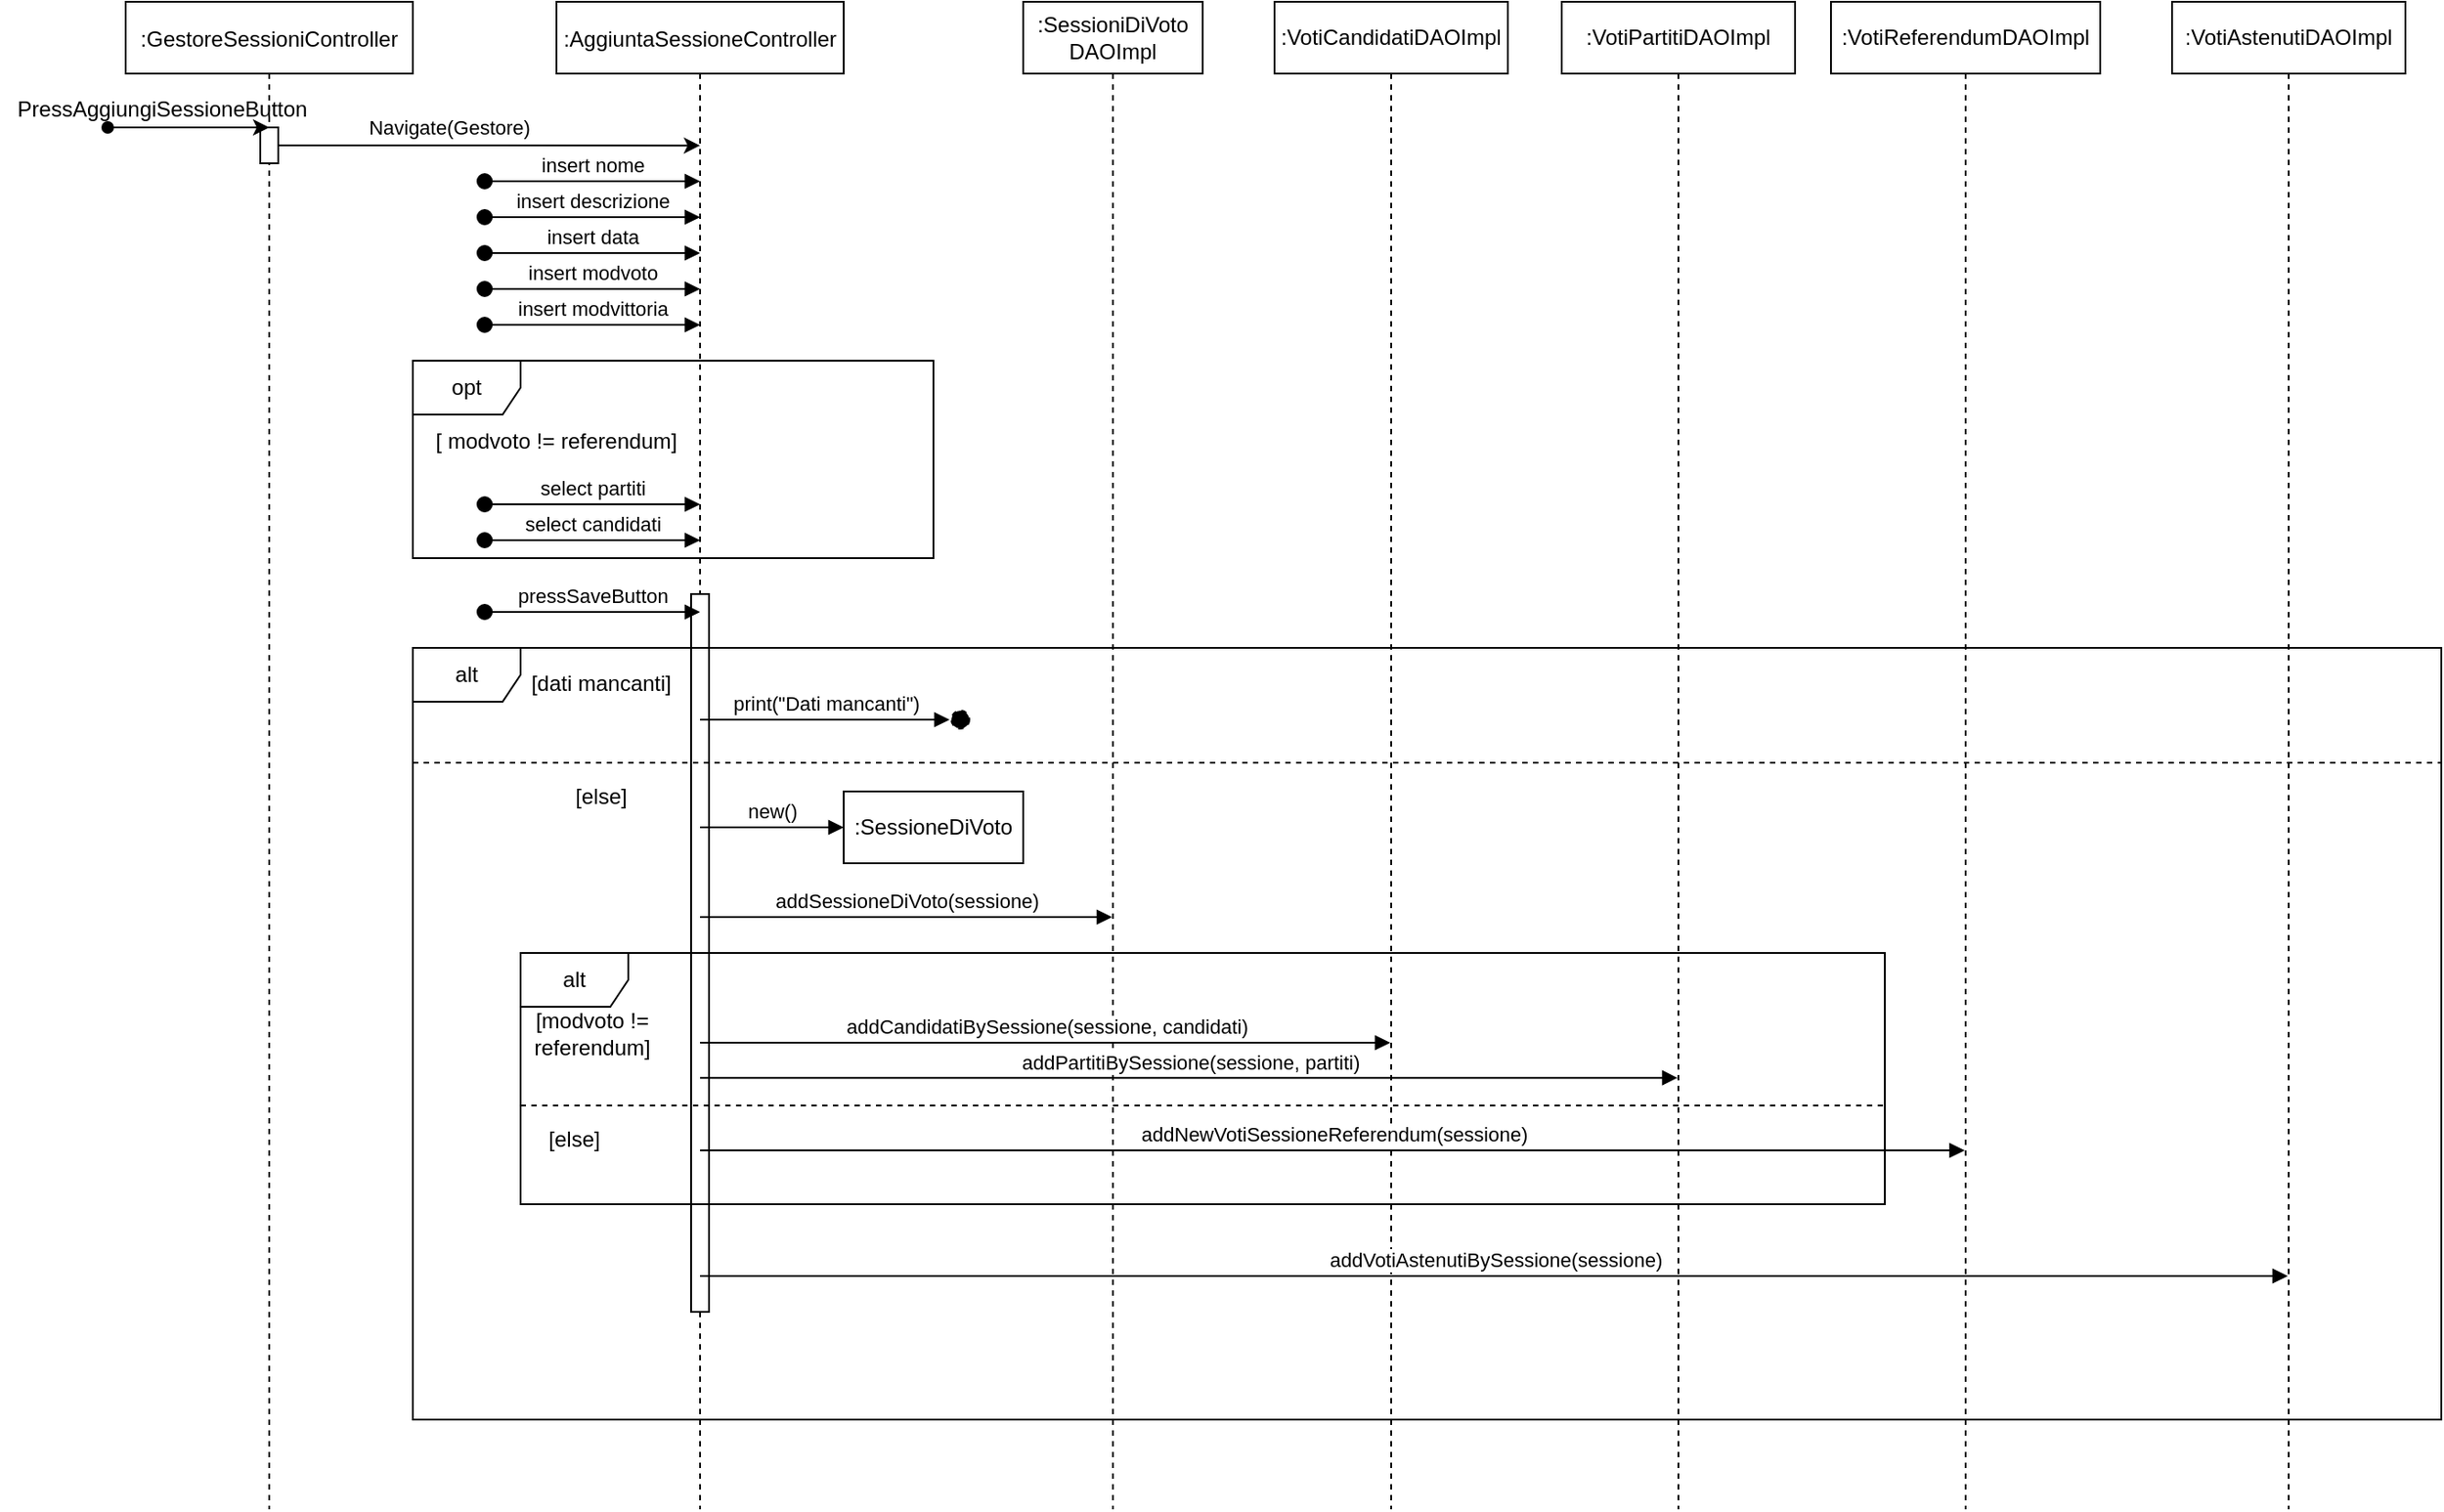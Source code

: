 <mxfile version="16.5.1" type="device"><diagram id="kgpKYQtTHZ0yAKxKKP6v" name="Page-1"><mxGraphModel dx="1952" dy="1025" grid="1" gridSize="10" guides="1" tooltips="1" connect="1" arrows="1" fold="1" page="1" pageScale="1" pageWidth="850" pageHeight="1100" math="0" shadow="0"><root><mxCell id="0"/><mxCell id="1" parent="0"/><mxCell id="3nuBFxr9cyL0pnOWT2aG-1" value=":GestoreSessioniController" style="shape=umlLifeline;perimeter=lifelinePerimeter;container=1;collapsible=0;recursiveResize=0;rounded=0;shadow=0;strokeWidth=1;" parent="1" vertex="1"><mxGeometry x="60" y="80" width="160" height="840" as="geometry"/></mxCell><mxCell id="3nuBFxr9cyL0pnOWT2aG-4" value="" style="points=[];perimeter=orthogonalPerimeter;rounded=0;shadow=0;strokeWidth=1;" parent="3nuBFxr9cyL0pnOWT2aG-1" vertex="1"><mxGeometry x="75" y="70" width="10" height="20" as="geometry"/></mxCell><mxCell id="3nuBFxr9cyL0pnOWT2aG-5" value=":AggiuntaSessioneController" style="shape=umlLifeline;perimeter=lifelinePerimeter;container=1;collapsible=0;recursiveResize=0;rounded=0;shadow=0;strokeWidth=1;" parent="1" vertex="1"><mxGeometry x="300" y="80" width="160" height="840" as="geometry"/></mxCell><mxCell id="NVO_BCSlYc_FSLsKl6lp-3" value="insert nome" style="html=1;verticalAlign=bottom;startArrow=oval;startFill=1;endArrow=block;startSize=8;rounded=0;" parent="3nuBFxr9cyL0pnOWT2aG-5" edge="1"><mxGeometry width="60" relative="1" as="geometry"><mxPoint x="-40" y="100" as="sourcePoint"/><mxPoint x="80" y="100" as="targetPoint"/></mxGeometry></mxCell><mxCell id="NVO_BCSlYc_FSLsKl6lp-4" value="insert descrizione" style="html=1;verticalAlign=bottom;startArrow=oval;startFill=1;endArrow=block;startSize=8;rounded=0;" parent="3nuBFxr9cyL0pnOWT2aG-5" edge="1"><mxGeometry width="60" relative="1" as="geometry"><mxPoint x="-40" y="120" as="sourcePoint"/><mxPoint x="80" y="120" as="targetPoint"/></mxGeometry></mxCell><mxCell id="NVO_BCSlYc_FSLsKl6lp-5" value="insert data" style="html=1;verticalAlign=bottom;startArrow=oval;startFill=1;endArrow=block;startSize=8;rounded=0;" parent="3nuBFxr9cyL0pnOWT2aG-5" edge="1"><mxGeometry width="60" relative="1" as="geometry"><mxPoint x="-40" y="140" as="sourcePoint"/><mxPoint x="80" y="140" as="targetPoint"/></mxGeometry></mxCell><mxCell id="NVO_BCSlYc_FSLsKl6lp-6" value="insert modvoto" style="html=1;verticalAlign=bottom;startArrow=oval;startFill=1;endArrow=block;startSize=8;rounded=0;" parent="3nuBFxr9cyL0pnOWT2aG-5" edge="1"><mxGeometry width="60" relative="1" as="geometry"><mxPoint x="-40" y="160" as="sourcePoint"/><mxPoint x="80" y="160" as="targetPoint"/></mxGeometry></mxCell><mxCell id="NVO_BCSlYc_FSLsKl6lp-7" value="insert modvittoria" style="html=1;verticalAlign=bottom;startArrow=oval;startFill=1;endArrow=block;startSize=8;rounded=0;" parent="3nuBFxr9cyL0pnOWT2aG-5" edge="1"><mxGeometry width="60" relative="1" as="geometry"><mxPoint x="-40" y="180" as="sourcePoint"/><mxPoint x="80" y="180" as="targetPoint"/></mxGeometry></mxCell><mxCell id="NVO_BCSlYc_FSLsKl6lp-13" value="" style="html=1;points=[];perimeter=orthogonalPerimeter;" parent="3nuBFxr9cyL0pnOWT2aG-5" vertex="1"><mxGeometry x="75" y="330" width="10" height="400" as="geometry"/></mxCell><mxCell id="NVO_BCSlYc_FSLsKl6lp-1" style="edgeStyle=orthogonalEdgeStyle;rounded=0;orthogonalLoop=1;jettySize=auto;html=1;entryX=0.5;entryY=0.063;entryDx=0;entryDy=0;entryPerimeter=0;" parent="1" source="3nuBFxr9cyL0pnOWT2aG-4" edge="1"><mxGeometry relative="1" as="geometry"><mxPoint x="380" y="160.08" as="targetPoint"/></mxGeometry></mxCell><mxCell id="NVO_BCSlYc_FSLsKl6lp-2" value="Navigate(Gestore)" style="edgeLabel;html=1;align=center;verticalAlign=middle;resizable=0;points=[];" parent="NVO_BCSlYc_FSLsKl6lp-1" vertex="1" connectable="0"><mxGeometry x="-0.2" y="2" relative="1" as="geometry"><mxPoint x="1" y="-8" as="offset"/></mxGeometry></mxCell><mxCell id="NVO_BCSlYc_FSLsKl6lp-8" value="opt" style="shape=umlFrame;whiteSpace=wrap;html=1;" parent="1" vertex="1"><mxGeometry x="220" y="280" width="290" height="110" as="geometry"/></mxCell><mxCell id="NVO_BCSlYc_FSLsKl6lp-9" value="[ modvoto != referendum]" style="text;html=1;strokeColor=none;fillColor=none;align=center;verticalAlign=middle;whiteSpace=wrap;rounded=0;" parent="1" vertex="1"><mxGeometry x="230" y="310" width="140" height="30" as="geometry"/></mxCell><mxCell id="NVO_BCSlYc_FSLsKl6lp-10" value="select partiti" style="html=1;verticalAlign=bottom;startArrow=oval;startFill=1;endArrow=block;startSize=8;rounded=0;" parent="1" edge="1"><mxGeometry width="60" relative="1" as="geometry"><mxPoint x="260" y="360" as="sourcePoint"/><mxPoint x="380" y="360" as="targetPoint"/></mxGeometry></mxCell><mxCell id="NVO_BCSlYc_FSLsKl6lp-11" value="select candidati" style="html=1;verticalAlign=bottom;startArrow=oval;startFill=1;endArrow=block;startSize=8;rounded=0;" parent="1" edge="1"><mxGeometry width="60" relative="1" as="geometry"><mxPoint x="260" y="380" as="sourcePoint"/><mxPoint x="380" y="380" as="targetPoint"/></mxGeometry></mxCell><mxCell id="NVO_BCSlYc_FSLsKl6lp-12" value="pressSaveButton" style="html=1;verticalAlign=bottom;startArrow=oval;startFill=1;endArrow=block;startSize=8;rounded=0;" parent="1" edge="1"><mxGeometry width="60" relative="1" as="geometry"><mxPoint x="260" y="420" as="sourcePoint"/><mxPoint x="380" y="420" as="targetPoint"/></mxGeometry></mxCell><mxCell id="NVO_BCSlYc_FSLsKl6lp-16" value="alt" style="shape=umlFrame;whiteSpace=wrap;html=1;" parent="1" vertex="1"><mxGeometry x="220" y="440" width="1130" height="430" as="geometry"/></mxCell><mxCell id="NVO_BCSlYc_FSLsKl6lp-17" value="[dati mancanti]" style="text;html=1;strokeColor=none;fillColor=none;align=center;verticalAlign=middle;whiteSpace=wrap;rounded=0;" parent="1" vertex="1"><mxGeometry x="280" y="445" width="90" height="30" as="geometry"/></mxCell><mxCell id="NVO_BCSlYc_FSLsKl6lp-18" value="print(&quot;Dati mancanti&quot;)" style="html=1;verticalAlign=bottom;endArrow=block;rounded=0;" parent="1" edge="1"><mxGeometry width="80" relative="1" as="geometry"><mxPoint x="380" y="480" as="sourcePoint"/><mxPoint x="519" y="480" as="targetPoint"/></mxGeometry></mxCell><mxCell id="NVO_BCSlYc_FSLsKl6lp-19" value="" style="line;strokeWidth=1;fillColor=none;align=left;verticalAlign=middle;spacingTop=-1;spacingLeft=3;spacingRight=3;rotatable=0;labelPosition=right;points=[];portConstraint=eastwest;dashed=1;" parent="1" vertex="1"><mxGeometry x="220" y="500" width="1130" height="8" as="geometry"/></mxCell><mxCell id="NVO_BCSlYc_FSLsKl6lp-20" value="[else]" style="text;html=1;strokeColor=none;fillColor=none;align=center;verticalAlign=middle;whiteSpace=wrap;rounded=0;" parent="1" vertex="1"><mxGeometry x="280" y="508" width="90" height="30" as="geometry"/></mxCell><mxCell id="NVO_BCSlYc_FSLsKl6lp-21" value="" style="ellipse;whiteSpace=wrap;html=1;aspect=fixed;dashed=1;fillColor=#000000;" parent="1" vertex="1"><mxGeometry x="520" y="475" width="10" height="10" as="geometry"/></mxCell><mxCell id="NVO_BCSlYc_FSLsKl6lp-23" value="new()" style="html=1;verticalAlign=bottom;endArrow=block;rounded=0;" parent="1" edge="1"><mxGeometry width="80" relative="1" as="geometry"><mxPoint x="380" y="540" as="sourcePoint"/><mxPoint x="460" y="540" as="targetPoint"/></mxGeometry></mxCell><mxCell id="NVO_BCSlYc_FSLsKl6lp-25" value=":SessioneDiVoto" style="shape=umlLifeline;perimeter=lifelinePerimeter;whiteSpace=wrap;html=1;container=1;collapsible=0;recursiveResize=0;outlineConnect=0;fillColor=#FFFFFF;" parent="1" vertex="1"><mxGeometry x="460" y="520" width="100" height="40" as="geometry"/></mxCell><mxCell id="NVO_BCSlYc_FSLsKl6lp-26" value=":SessioniDiVoto&lt;br&gt;DAOImpl" style="shape=umlLifeline;perimeter=lifelinePerimeter;whiteSpace=wrap;html=1;container=1;collapsible=0;recursiveResize=0;outlineConnect=0;fillColor=#FFFFFF;" parent="1" vertex="1"><mxGeometry x="560" y="80" width="100" height="840" as="geometry"/></mxCell><mxCell id="NVO_BCSlYc_FSLsKl6lp-27" value="addSessioneDiVoto(sessione)" style="html=1;verticalAlign=bottom;endArrow=block;rounded=0;" parent="1" target="NVO_BCSlYc_FSLsKl6lp-26" edge="1"><mxGeometry width="80" relative="1" as="geometry"><mxPoint x="380" y="590" as="sourcePoint"/><mxPoint x="460" y="590" as="targetPoint"/></mxGeometry></mxCell><mxCell id="NVO_BCSlYc_FSLsKl6lp-28" value="alt" style="shape=umlFrame;whiteSpace=wrap;html=1;fillColor=#FFFFFF;" parent="1" vertex="1"><mxGeometry x="280" y="610" width="760" height="140" as="geometry"/></mxCell><mxCell id="NVO_BCSlYc_FSLsKl6lp-29" value="[modvoto != referendum]" style="text;html=1;strokeColor=none;fillColor=none;align=center;verticalAlign=middle;whiteSpace=wrap;rounded=0;" parent="1" vertex="1"><mxGeometry x="280" y="640" width="80" height="30" as="geometry"/></mxCell><mxCell id="NVO_BCSlYc_FSLsKl6lp-30" value=":VotiCandidatiDAOImpl" style="shape=umlLifeline;perimeter=lifelinePerimeter;whiteSpace=wrap;html=1;container=1;collapsible=0;recursiveResize=0;outlineConnect=0;fillColor=#FFFFFF;" parent="1" vertex="1"><mxGeometry x="700" y="80" width="130" height="840" as="geometry"/></mxCell><mxCell id="NVO_BCSlYc_FSLsKl6lp-31" value="addCandidatiBySessione(sessione, candidati)" style="html=1;verticalAlign=bottom;endArrow=block;rounded=0;" parent="1" target="NVO_BCSlYc_FSLsKl6lp-30" edge="1"><mxGeometry width="80" relative="1" as="geometry"><mxPoint x="380" y="660" as="sourcePoint"/><mxPoint x="460" y="660" as="targetPoint"/></mxGeometry></mxCell><mxCell id="NVO_BCSlYc_FSLsKl6lp-32" value=":VotiPartitiDAOImpl" style="shape=umlLifeline;perimeter=lifelinePerimeter;whiteSpace=wrap;html=1;container=1;collapsible=0;recursiveResize=0;outlineConnect=0;fillColor=#FFFFFF;" parent="1" vertex="1"><mxGeometry x="860" y="80" width="130" height="840" as="geometry"/></mxCell><mxCell id="NVO_BCSlYc_FSLsKl6lp-33" value="addPartitiBySessione(sessione, partiti)" style="html=1;verticalAlign=bottom;endArrow=block;rounded=0;" parent="1" target="NVO_BCSlYc_FSLsKl6lp-32" edge="1"><mxGeometry width="80" relative="1" as="geometry"><mxPoint x="380" y="679.58" as="sourcePoint"/><mxPoint x="764.5" y="679.58" as="targetPoint"/></mxGeometry></mxCell><mxCell id="NVO_BCSlYc_FSLsKl6lp-34" value=":VotiAstenutiDAOImpl" style="shape=umlLifeline;perimeter=lifelinePerimeter;whiteSpace=wrap;html=1;container=1;collapsible=0;recursiveResize=0;outlineConnect=0;fillColor=#FFFFFF;" parent="1" vertex="1"><mxGeometry x="1200" y="80" width="130" height="840" as="geometry"/></mxCell><mxCell id="NVO_BCSlYc_FSLsKl6lp-36" value="addVotiAstenutiBySessione(sessione)" style="html=1;verticalAlign=bottom;endArrow=block;rounded=0;" parent="1" target="NVO_BCSlYc_FSLsKl6lp-34" edge="1"><mxGeometry width="80" relative="1" as="geometry"><mxPoint x="380" y="790" as="sourcePoint"/><mxPoint x="460" y="790" as="targetPoint"/></mxGeometry></mxCell><mxCell id="NVO_BCSlYc_FSLsKl6lp-37" value="addNewVotiSessioneReferendum(sessione)" style="html=1;verticalAlign=bottom;endArrow=block;rounded=0;" parent="1" target="NVO_BCSlYc_FSLsKl6lp-38" edge="1"><mxGeometry width="80" relative="1" as="geometry"><mxPoint x="380" y="720" as="sourcePoint"/><mxPoint x="1064.5" y="720" as="targetPoint"/></mxGeometry></mxCell><mxCell id="NVO_BCSlYc_FSLsKl6lp-38" value=":VotiReferendumDAOImpl" style="shape=umlLifeline;perimeter=lifelinePerimeter;whiteSpace=wrap;html=1;container=1;collapsible=0;recursiveResize=0;outlineConnect=0;fillColor=#FFFFFF;" parent="1" vertex="1"><mxGeometry x="1010" y="80" width="150" height="840" as="geometry"/></mxCell><mxCell id="NVO_BCSlYc_FSLsKl6lp-39" value="" style="line;strokeWidth=1;fillColor=none;align=left;verticalAlign=middle;spacingTop=-1;spacingLeft=3;spacingRight=3;rotatable=0;labelPosition=right;points=[];portConstraint=eastwest;dashed=1;" parent="1" vertex="1"><mxGeometry x="280" y="691" width="760" height="8" as="geometry"/></mxCell><mxCell id="NVO_BCSlYc_FSLsKl6lp-40" value="[else]" style="text;html=1;strokeColor=none;fillColor=none;align=center;verticalAlign=middle;whiteSpace=wrap;rounded=0;" parent="1" vertex="1"><mxGeometry x="240" y="699" width="140" height="30" as="geometry"/></mxCell><mxCell id="jZ7ZgPGzgGmKgddkBllp-1" value="" style="endArrow=classic;html=1;rounded=0;entryX=0.5;entryY=0;entryDx=0;entryDy=0;entryPerimeter=0;startArrow=oval;startFill=1;" parent="1" target="3nuBFxr9cyL0pnOWT2aG-4" edge="1"><mxGeometry width="50" height="50" relative="1" as="geometry"><mxPoint x="50" y="150" as="sourcePoint"/><mxPoint x="90" y="170" as="targetPoint"/></mxGeometry></mxCell><mxCell id="jZ7ZgPGzgGmKgddkBllp-2" value="PressAggiungiSessioneButton" style="text;html=1;align=center;verticalAlign=middle;resizable=0;points=[];autosize=1;strokeColor=none;fillColor=none;" parent="1" vertex="1"><mxGeometry x="-10" y="130" width="180" height="20" as="geometry"/></mxCell></root></mxGraphModel></diagram></mxfile>